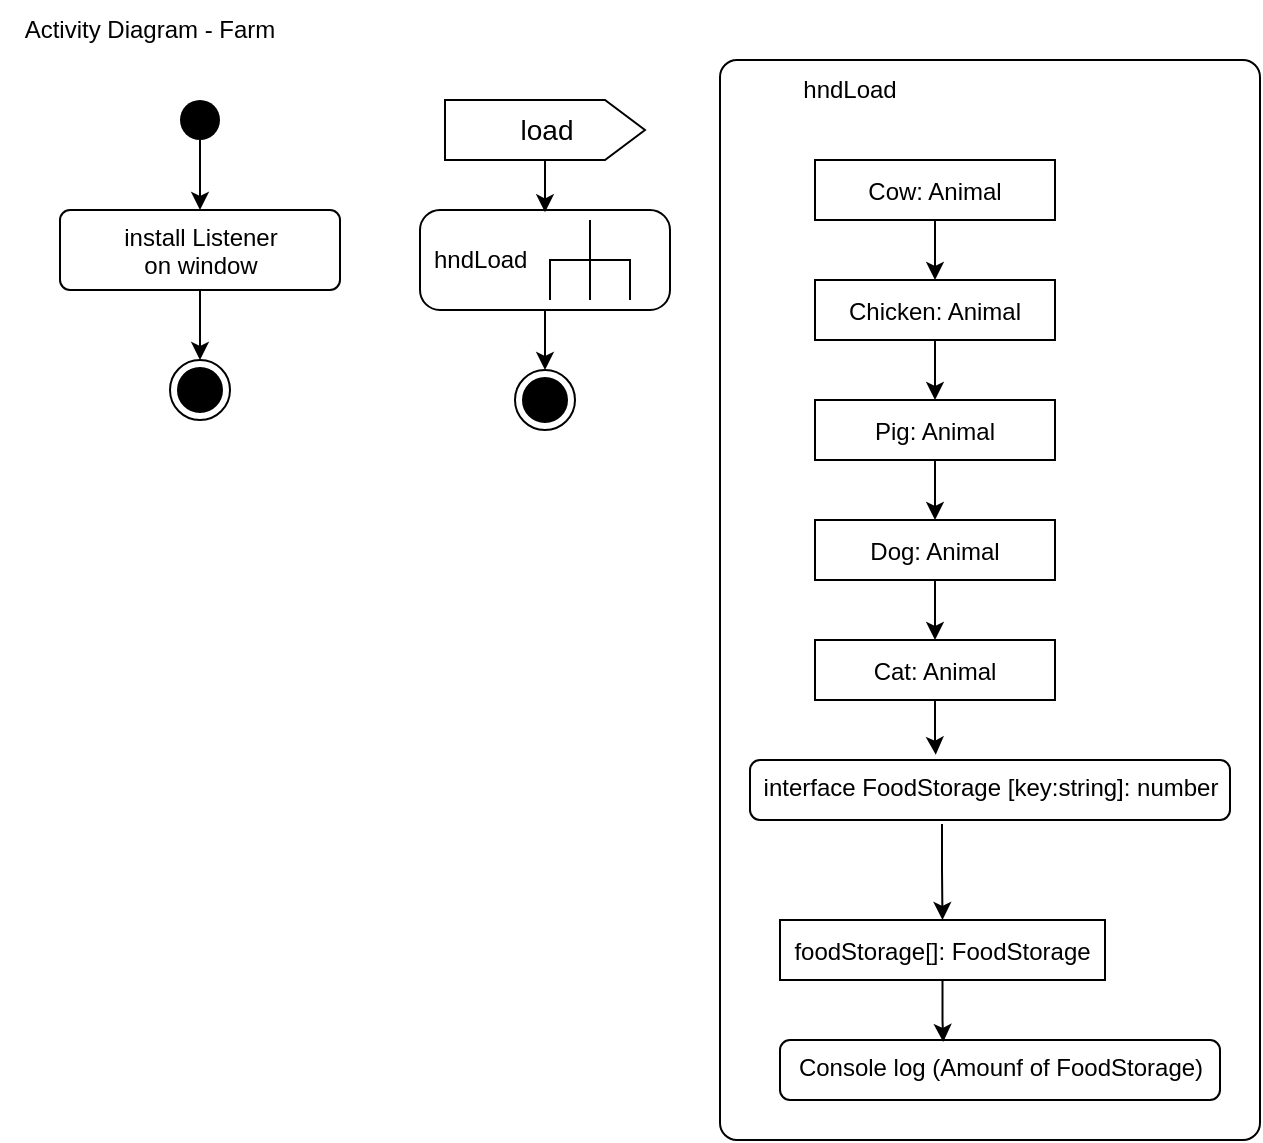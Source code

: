 <mxfile version="18.0.8" type="device"><diagram id="qDhmXdY2lk72WgDsPgx5" name="Page-1"><mxGraphModel dx="1497" dy="833" grid="1" gridSize="10" guides="1" tooltips="1" connect="1" arrows="1" fold="1" page="1" pageScale="1" pageWidth="827" pageHeight="1169" math="0" shadow="0"><root><mxCell id="0"/><mxCell id="1" parent="0"/><mxCell id="goNxyhpLE0_foz2eCEGq-1" value="&lt;div&gt;Activity Diagram - Farm&lt;/div&gt;" style="text;html=1;strokeColor=none;fillColor=none;align=center;verticalAlign=middle;whiteSpace=wrap;rounded=0;fontSize=12;" parent="1" vertex="1"><mxGeometry x="10" y="10" width="150" height="30" as="geometry"/></mxCell><mxCell id="goNxyhpLE0_foz2eCEGq-38" style="edgeStyle=orthogonalEdgeStyle;rounded=0;orthogonalLoop=1;jettySize=auto;html=1;entryX=0.5;entryY=0;entryDx=0;entryDy=0;fontSize=12;" parent="1" source="goNxyhpLE0_foz2eCEGq-29" target="goNxyhpLE0_foz2eCEGq-37" edge="1"><mxGeometry relative="1" as="geometry"/></mxCell><mxCell id="goNxyhpLE0_foz2eCEGq-29" value="hndLoad" style="shape=mxgraph.uml25.behaviorAction;html=1;rounded=1;absoluteArcSize=1;arcSize=10;align=left;spacingLeft=5;fontSize=12;" parent="1" vertex="1"><mxGeometry x="220" y="115" width="125" height="50" as="geometry"/></mxCell><mxCell id="goNxyhpLE0_foz2eCEGq-37" value="" style="ellipse;html=1;shape=endState;fillColor=#000000;strokeColor=#000000;fontSize=12;" parent="1" vertex="1"><mxGeometry x="267.5" y="195" width="30" height="30" as="geometry"/></mxCell><mxCell id="goNxyhpLE0_foz2eCEGq-84" style="edgeStyle=orthogonalEdgeStyle;rounded=0;orthogonalLoop=1;jettySize=auto;html=1;entryX=0.5;entryY=0;entryDx=0;entryDy=0;fontSize=12;" parent="1" source="goNxyhpLE0_foz2eCEGq-78" target="goNxyhpLE0_foz2eCEGq-83" edge="1"><mxGeometry relative="1" as="geometry"/></mxCell><mxCell id="goNxyhpLE0_foz2eCEGq-78" value="&lt;div&gt;install Listener&lt;/div&gt;&lt;div&gt;on window&lt;/div&gt;" style="html=1;align=center;verticalAlign=top;rounded=1;absoluteArcSize=1;arcSize=10;dashed=0;fontSize=12;" parent="1" vertex="1"><mxGeometry x="40" y="115" width="140" height="40" as="geometry"/></mxCell><mxCell id="goNxyhpLE0_foz2eCEGq-80" style="edgeStyle=orthogonalEdgeStyle;rounded=0;orthogonalLoop=1;jettySize=auto;html=1;entryX=0.5;entryY=0.023;entryDx=0;entryDy=0;entryPerimeter=0;fontSize=12;" parent="1" source="goNxyhpLE0_foz2eCEGq-79" target="goNxyhpLE0_foz2eCEGq-29" edge="1"><mxGeometry relative="1" as="geometry"/></mxCell><mxCell id="goNxyhpLE0_foz2eCEGq-79" value="load" style="html=1;shape=mxgraph.infographic.ribbonSimple;notch1=0;notch2=20;align=center;verticalAlign=middle;fontSize=14;fontStyle=0;fillColor=#FFFFFF;" parent="1" vertex="1"><mxGeometry x="232.5" y="60" width="100" height="30" as="geometry"/></mxCell><mxCell id="goNxyhpLE0_foz2eCEGq-82" style="edgeStyle=orthogonalEdgeStyle;rounded=0;orthogonalLoop=1;jettySize=auto;html=1;entryX=0.5;entryY=0;entryDx=0;entryDy=0;fontSize=12;" parent="1" source="goNxyhpLE0_foz2eCEGq-81" target="goNxyhpLE0_foz2eCEGq-78" edge="1"><mxGeometry relative="1" as="geometry"/></mxCell><mxCell id="goNxyhpLE0_foz2eCEGq-81" value="" style="ellipse;fillColor=#000000;strokeColor=none;fontSize=12;" parent="1" vertex="1"><mxGeometry x="100" y="60" width="20" height="20" as="geometry"/></mxCell><mxCell id="goNxyhpLE0_foz2eCEGq-83" value="" style="ellipse;html=1;shape=endState;fillColor=#000000;strokeColor=#000000;fontSize=12;" parent="1" vertex="1"><mxGeometry x="95" y="190" width="30" height="30" as="geometry"/></mxCell><mxCell id="xLqiwR5nrGgUgI1JCrjx-7" value="" style="group" vertex="1" connectable="0" parent="1"><mxGeometry x="370" y="40" width="270" height="540" as="geometry"/></mxCell><mxCell id="goNxyhpLE0_foz2eCEGq-42" value="&lt;div align=&quot;left&quot;&gt;&lt;br&gt;&lt;/div&gt;" style="html=1;align=left;verticalAlign=middle;rounded=1;absoluteArcSize=1;arcSize=17;dashed=0;fontSize=12;" parent="xLqiwR5nrGgUgI1JCrjx-7" vertex="1"><mxGeometry width="270" height="540" as="geometry"/></mxCell><mxCell id="goNxyhpLE0_foz2eCEGq-43" value="hndLoad" style="text;html=1;strokeColor=none;fillColor=none;align=center;verticalAlign=middle;whiteSpace=wrap;rounded=0;fontSize=12;" parent="xLqiwR5nrGgUgI1JCrjx-7" vertex="1"><mxGeometry x="30" width="70" height="30" as="geometry"/></mxCell><mxCell id="xLqiwR5nrGgUgI1JCrjx-8" value="" style="group" vertex="1" connectable="0" parent="xLqiwR5nrGgUgI1JCrjx-7"><mxGeometry x="25" y="50" width="220" height="390" as="geometry"/></mxCell><mxCell id="goNxyhpLE0_foz2eCEGq-87" value="Cow: Animal" style="fontStyle=0;fontSize=12;" parent="xLqiwR5nrGgUgI1JCrjx-8" vertex="1"><mxGeometry x="22.5" width="120" height="30" as="geometry"/></mxCell><mxCell id="goNxyhpLE0_foz2eCEGq-88" value="Chicken: Animal" style="fontStyle=0;fontSize=12;" parent="xLqiwR5nrGgUgI1JCrjx-8" vertex="1"><mxGeometry x="22.5" y="60" width="120" height="30" as="geometry"/></mxCell><mxCell id="goNxyhpLE0_foz2eCEGq-89" value="Pig: Animal" style="fontStyle=0;fontSize=12;" parent="xLqiwR5nrGgUgI1JCrjx-8" vertex="1"><mxGeometry x="22.5" y="120" width="120" height="30" as="geometry"/></mxCell><mxCell id="goNxyhpLE0_foz2eCEGq-91" value="Dog: Animal" style="fontStyle=0;fontSize=12;" parent="xLqiwR5nrGgUgI1JCrjx-8" vertex="1"><mxGeometry x="22.5" y="180" width="120" height="30" as="geometry"/></mxCell><mxCell id="goNxyhpLE0_foz2eCEGq-105" value="Cat: Animal" style="fontStyle=0;fontSize=12;" parent="xLqiwR5nrGgUgI1JCrjx-8" vertex="1"><mxGeometry x="22.5" y="240" width="120" height="30" as="geometry"/></mxCell><mxCell id="goNxyhpLE0_foz2eCEGq-92" style="edgeStyle=orthogonalEdgeStyle;rounded=0;orthogonalLoop=1;jettySize=auto;html=1;entryX=0.5;entryY=0;entryDx=0;entryDy=0;fontSize=12;" parent="xLqiwR5nrGgUgI1JCrjx-8" source="goNxyhpLE0_foz2eCEGq-87" target="goNxyhpLE0_foz2eCEGq-88" edge="1"><mxGeometry relative="1" as="geometry"/></mxCell><mxCell id="goNxyhpLE0_foz2eCEGq-93" style="edgeStyle=orthogonalEdgeStyle;rounded=0;orthogonalLoop=1;jettySize=auto;html=1;entryX=0.5;entryY=0;entryDx=0;entryDy=0;fontSize=12;" parent="xLqiwR5nrGgUgI1JCrjx-8" source="goNxyhpLE0_foz2eCEGq-88" target="goNxyhpLE0_foz2eCEGq-89" edge="1"><mxGeometry relative="1" as="geometry"/></mxCell><mxCell id="goNxyhpLE0_foz2eCEGq-94" style="edgeStyle=orthogonalEdgeStyle;rounded=0;orthogonalLoop=1;jettySize=auto;html=1;entryX=0.5;entryY=0;entryDx=0;entryDy=0;fontSize=12;" parent="xLqiwR5nrGgUgI1JCrjx-8" source="goNxyhpLE0_foz2eCEGq-89" target="goNxyhpLE0_foz2eCEGq-91" edge="1"><mxGeometry relative="1" as="geometry"/></mxCell><mxCell id="goNxyhpLE0_foz2eCEGq-95" style="edgeStyle=orthogonalEdgeStyle;rounded=0;orthogonalLoop=1;jettySize=auto;html=1;entryX=0.5;entryY=0;entryDx=0;entryDy=0;fontSize=12;" parent="xLqiwR5nrGgUgI1JCrjx-8" source="goNxyhpLE0_foz2eCEGq-91" target="goNxyhpLE0_foz2eCEGq-105" edge="1"><mxGeometry relative="1" as="geometry"/></mxCell><mxCell id="goNxyhpLE0_foz2eCEGq-90" value="foodStorage[]: FoodStorage" style="fontStyle=0;fontSize=12;" parent="xLqiwR5nrGgUgI1JCrjx-7" vertex="1"><mxGeometry x="30" y="430" width="162.5" height="30" as="geometry"/></mxCell><mxCell id="xLqiwR5nrGgUgI1JCrjx-5" value="Console log (Amounf of FoodStorage)" style="html=1;align=center;verticalAlign=top;rounded=1;absoluteArcSize=1;arcSize=10;dashed=0;fontSize=12;" vertex="1" parent="xLqiwR5nrGgUgI1JCrjx-7"><mxGeometry x="30" y="490" width="220" height="30" as="geometry"/></mxCell><mxCell id="goNxyhpLE0_foz2eCEGq-106" style="edgeStyle=orthogonalEdgeStyle;rounded=0;orthogonalLoop=1;jettySize=auto;html=1;fontSize=12;entryX=0.387;entryY=-0.089;entryDx=0;entryDy=0;entryPerimeter=0;" parent="xLqiwR5nrGgUgI1JCrjx-7" source="goNxyhpLE0_foz2eCEGq-105" target="xLqiwR5nrGgUgI1JCrjx-10" edge="1"><mxGeometry relative="1" as="geometry"><Array as="points"/></mxGeometry></mxCell><mxCell id="xLqiwR5nrGgUgI1JCrjx-9" style="edgeStyle=orthogonalEdgeStyle;rounded=0;orthogonalLoop=1;jettySize=auto;html=1;entryX=0.371;entryY=0.033;entryDx=0;entryDy=0;entryPerimeter=0;" edge="1" parent="xLqiwR5nrGgUgI1JCrjx-7" source="goNxyhpLE0_foz2eCEGq-90" target="xLqiwR5nrGgUgI1JCrjx-5"><mxGeometry relative="1" as="geometry"/></mxCell><mxCell id="xLqiwR5nrGgUgI1JCrjx-11" style="edgeStyle=orthogonalEdgeStyle;rounded=0;orthogonalLoop=1;jettySize=auto;html=1;entryX=0.5;entryY=0;entryDx=0;entryDy=0;exitX=0.4;exitY=1.067;exitDx=0;exitDy=0;exitPerimeter=0;" edge="1" parent="xLqiwR5nrGgUgI1JCrjx-7" source="xLqiwR5nrGgUgI1JCrjx-10" target="goNxyhpLE0_foz2eCEGq-90"><mxGeometry relative="1" as="geometry"/></mxCell><mxCell id="xLqiwR5nrGgUgI1JCrjx-10" value="interface FoodStorage [key:string]: number " style="html=1;align=center;verticalAlign=top;rounded=1;absoluteArcSize=1;arcSize=10;dashed=0;fontSize=12;" vertex="1" parent="xLqiwR5nrGgUgI1JCrjx-7"><mxGeometry x="15" y="350" width="240" height="30" as="geometry"/></mxCell></root></mxGraphModel></diagram></mxfile>
